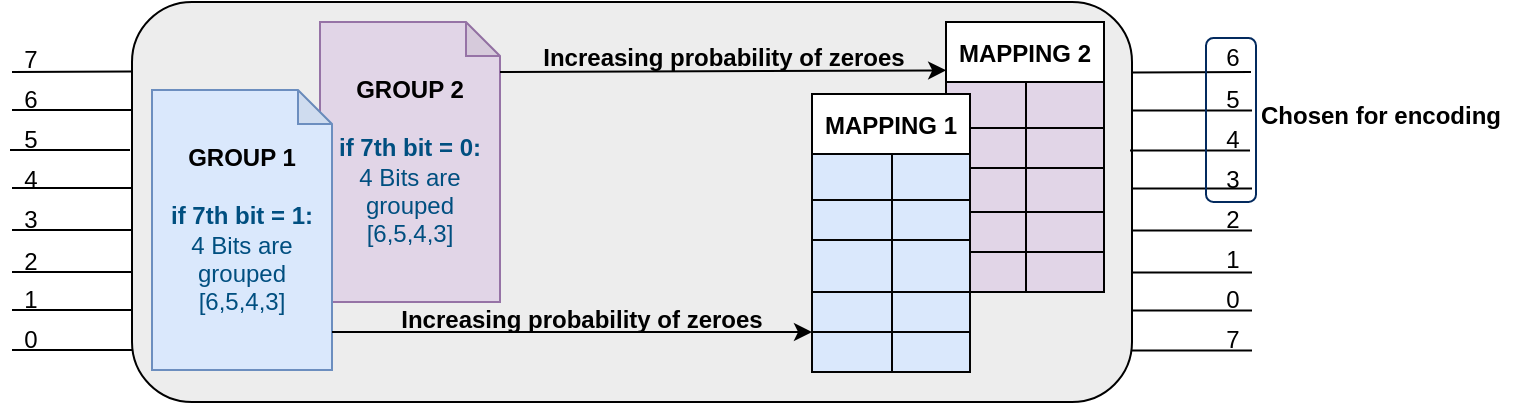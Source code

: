 <mxfile version="28.0.4">
  <diagram name="Page-1" id="nOCRgtnf3OO0YPdjOFGx">
    <mxGraphModel dx="1882" dy="678" grid="1" gridSize="10" guides="1" tooltips="1" connect="1" arrows="1" fold="1" page="1" pageScale="1" pageWidth="850" pageHeight="1100" math="0" shadow="0">
      <root>
        <mxCell id="0" />
        <mxCell id="1" parent="0" />
        <mxCell id="Uh95agxEUosQ2VYnLe-K-66" value="" style="rounded=1;whiteSpace=wrap;html=1;fillColor=light-dark(#ededed, #ededed);" vertex="1" parent="1">
          <mxGeometry x="120" y="255" width="500" height="200" as="geometry" />
        </mxCell>
        <mxCell id="Uh95agxEUosQ2VYnLe-K-46" value="MAPPING 2" style="shape=table;startSize=30;container=1;collapsible=0;childLayout=tableLayout;strokeColor=default;fontSize=12;fontStyle=1" vertex="1" parent="1">
          <mxGeometry x="527" y="265" width="79" height="135.0" as="geometry" />
        </mxCell>
        <mxCell id="Uh95agxEUosQ2VYnLe-K-47" value="" style="shape=tableRow;horizontal=0;startSize=0;swimlaneHead=0;swimlaneBody=0;strokeColor=light-dark(#000000, #9577a3);top=1;left=1;bottom=1;right=1;collapsible=0;dropTarget=0;fillColor=none;points=[[0,0.5],[1,0.5]];portConstraint=eastwest;fontSize=16;" vertex="1" parent="Uh95agxEUosQ2VYnLe-K-46">
          <mxGeometry y="30" width="79" height="23" as="geometry" />
        </mxCell>
        <mxCell id="Uh95agxEUosQ2VYnLe-K-48" value="" style="shape=partialRectangle;html=1;whiteSpace=wrap;connectable=0;strokeColor=light-dark(#000000, #9577a3);overflow=hidden;fillColor=#e1d5e7;top=1;left=1;bottom=1;right=1;pointerEvents=1;fontSize=16;" vertex="1" parent="Uh95agxEUosQ2VYnLe-K-47">
          <mxGeometry width="40" height="23" as="geometry">
            <mxRectangle width="40" height="23" as="alternateBounds" />
          </mxGeometry>
        </mxCell>
        <mxCell id="Uh95agxEUosQ2VYnLe-K-49" value="" style="shape=partialRectangle;html=1;whiteSpace=wrap;connectable=0;strokeColor=light-dark(#000000, #9577a3);overflow=hidden;fillColor=#e1d5e7;top=1;left=1;bottom=1;right=1;pointerEvents=1;fontSize=16;" vertex="1" parent="Uh95agxEUosQ2VYnLe-K-47">
          <mxGeometry x="40" width="39" height="23" as="geometry">
            <mxRectangle width="39" height="23" as="alternateBounds" />
          </mxGeometry>
        </mxCell>
        <mxCell id="Uh95agxEUosQ2VYnLe-K-50" value="" style="shape=tableRow;horizontal=0;startSize=0;swimlaneHead=0;swimlaneBody=0;strokeColor=light-dark(#000000, #9577a3);top=1;left=1;bottom=1;right=1;collapsible=0;dropTarget=0;fillColor=none;points=[[0,0.5],[1,0.5]];portConstraint=eastwest;fontSize=16;" vertex="1" parent="Uh95agxEUosQ2VYnLe-K-46">
          <mxGeometry y="53" width="79" height="20" as="geometry" />
        </mxCell>
        <mxCell id="Uh95agxEUosQ2VYnLe-K-51" value="" style="shape=partialRectangle;html=1;whiteSpace=wrap;connectable=0;strokeColor=light-dark(#000000, #9577a3);overflow=hidden;fillColor=#e1d5e7;top=1;left=1;bottom=1;right=1;pointerEvents=1;fontSize=16;" vertex="1" parent="Uh95agxEUosQ2VYnLe-K-50">
          <mxGeometry width="40" height="20" as="geometry">
            <mxRectangle width="40" height="20" as="alternateBounds" />
          </mxGeometry>
        </mxCell>
        <mxCell id="Uh95agxEUosQ2VYnLe-K-52" value="" style="shape=partialRectangle;html=1;whiteSpace=wrap;connectable=0;strokeColor=light-dark(#000000, #9577a3);overflow=hidden;fillColor=#e1d5e7;top=1;left=1;bottom=1;right=1;pointerEvents=1;fontSize=16;" vertex="1" parent="Uh95agxEUosQ2VYnLe-K-50">
          <mxGeometry x="40" width="39" height="20" as="geometry">
            <mxRectangle width="39" height="20" as="alternateBounds" />
          </mxGeometry>
        </mxCell>
        <mxCell id="Uh95agxEUosQ2VYnLe-K-53" value="" style="shape=tableRow;horizontal=0;startSize=0;swimlaneHead=0;swimlaneBody=0;strokeColor=light-dark(#000000, #9577a3);top=1;left=1;bottom=1;right=1;collapsible=0;dropTarget=0;fillColor=none;points=[[0,0.5],[1,0.5]];portConstraint=eastwest;fontSize=16;" vertex="1" parent="Uh95agxEUosQ2VYnLe-K-46">
          <mxGeometry y="73" width="79" height="22" as="geometry" />
        </mxCell>
        <mxCell id="Uh95agxEUosQ2VYnLe-K-54" value="" style="shape=partialRectangle;html=1;whiteSpace=wrap;connectable=0;strokeColor=light-dark(#000000, #9577a3);overflow=hidden;fillColor=#e1d5e7;top=1;left=1;bottom=1;right=1;pointerEvents=1;fontSize=16;" vertex="1" parent="Uh95agxEUosQ2VYnLe-K-53">
          <mxGeometry width="40" height="22" as="geometry">
            <mxRectangle width="40" height="22" as="alternateBounds" />
          </mxGeometry>
        </mxCell>
        <mxCell id="Uh95agxEUosQ2VYnLe-K-55" value="" style="shape=partialRectangle;html=1;whiteSpace=wrap;connectable=0;strokeColor=light-dark(#000000, #9577a3);overflow=hidden;fillColor=#e1d5e7;top=1;left=1;bottom=1;right=1;pointerEvents=1;fontSize=16;" vertex="1" parent="Uh95agxEUosQ2VYnLe-K-53">
          <mxGeometry x="40" width="39" height="22" as="geometry">
            <mxRectangle width="39" height="22" as="alternateBounds" />
          </mxGeometry>
        </mxCell>
        <mxCell id="Uh95agxEUosQ2VYnLe-K-56" style="shape=tableRow;horizontal=0;startSize=0;swimlaneHead=0;swimlaneBody=0;strokeColor=light-dark(#000000, #9577a3);top=1;left=1;bottom=1;right=1;collapsible=0;dropTarget=0;fillColor=none;points=[[0,0.5],[1,0.5]];portConstraint=eastwest;fontSize=16;" vertex="1" parent="Uh95agxEUosQ2VYnLe-K-46">
          <mxGeometry y="95" width="79" height="20" as="geometry" />
        </mxCell>
        <mxCell id="Uh95agxEUosQ2VYnLe-K-57" style="shape=partialRectangle;html=1;whiteSpace=wrap;connectable=0;strokeColor=light-dark(#000000, #9577a3);overflow=hidden;fillColor=#e1d5e7;top=1;left=1;bottom=1;right=1;pointerEvents=1;fontSize=16;" vertex="1" parent="Uh95agxEUosQ2VYnLe-K-56">
          <mxGeometry width="40" height="20" as="geometry">
            <mxRectangle width="40" height="20" as="alternateBounds" />
          </mxGeometry>
        </mxCell>
        <mxCell id="Uh95agxEUosQ2VYnLe-K-58" style="shape=partialRectangle;html=1;whiteSpace=wrap;connectable=0;strokeColor=light-dark(#000000, #9577a3);overflow=hidden;fillColor=#e1d5e7;top=1;left=1;bottom=1;right=1;pointerEvents=1;fontSize=16;" vertex="1" parent="Uh95agxEUosQ2VYnLe-K-56">
          <mxGeometry x="40" width="39" height="20" as="geometry">
            <mxRectangle width="39" height="20" as="alternateBounds" />
          </mxGeometry>
        </mxCell>
        <mxCell id="Uh95agxEUosQ2VYnLe-K-59" style="shape=tableRow;horizontal=0;startSize=0;swimlaneHead=0;swimlaneBody=0;strokeColor=light-dark(#000000, #9577a3);top=1;left=1;bottom=1;right=1;collapsible=0;dropTarget=0;fillColor=none;points=[[0,0.5],[1,0.5]];portConstraint=eastwest;fontSize=16;" vertex="1" parent="Uh95agxEUosQ2VYnLe-K-46">
          <mxGeometry y="115" width="79" height="20" as="geometry" />
        </mxCell>
        <mxCell id="Uh95agxEUosQ2VYnLe-K-60" style="shape=partialRectangle;html=1;whiteSpace=wrap;connectable=0;strokeColor=light-dark(#000000, #9577a3);overflow=hidden;fillColor=#e1d5e7;top=1;left=1;bottom=1;right=1;pointerEvents=1;fontSize=16;" vertex="1" parent="Uh95agxEUosQ2VYnLe-K-59">
          <mxGeometry width="40" height="20" as="geometry">
            <mxRectangle width="40" height="20" as="alternateBounds" />
          </mxGeometry>
        </mxCell>
        <mxCell id="Uh95agxEUosQ2VYnLe-K-61" style="shape=partialRectangle;html=1;whiteSpace=wrap;connectable=0;strokeColor=light-dark(#000000, #9577a3);overflow=hidden;fillColor=#e1d5e7;top=1;left=1;bottom=1;right=1;pointerEvents=1;fontSize=16;" vertex="1" parent="Uh95agxEUosQ2VYnLe-K-59">
          <mxGeometry x="40" width="39" height="20" as="geometry">
            <mxRectangle width="39" height="20" as="alternateBounds" />
          </mxGeometry>
        </mxCell>
        <mxCell id="Uh95agxEUosQ2VYnLe-K-1" value="&lt;b&gt;GROUP 2&lt;/b&gt;&lt;div&gt;&lt;b&gt;&lt;br&gt;&lt;/b&gt;&lt;div&gt;&lt;font style=&quot;color: light-dark(rgb(0, 79, 128), rgb(237, 237, 237));&quot;&gt;&lt;b&gt;if 7th bit = 0:&lt;/b&gt;&lt;/font&gt;&lt;/div&gt;&lt;div&gt;&lt;font style=&quot;color: light-dark(rgb(0, 79, 128), rgb(237, 237, 237));&quot;&gt;4 Bits are grouped [6,5,4,3]&lt;/font&gt;&lt;/div&gt;&lt;/div&gt;" style="shape=note;whiteSpace=wrap;html=1;backgroundOutline=1;darkOpacity=0.05;size=17;fillColor=#e1d5e7;strokeColor=#9673a6;" vertex="1" parent="1">
          <mxGeometry x="214" y="265" width="90" height="140" as="geometry" />
        </mxCell>
        <mxCell id="_oQXvfnrhqQgpWS-RbkP-1" value="&lt;b&gt;GROUP 1&lt;/b&gt;&lt;div&gt;&lt;b&gt;&lt;br&gt;&lt;/b&gt;&lt;div&gt;&lt;font style=&quot;color: light-dark(rgb(0, 79, 128), rgb(237, 237, 237));&quot;&gt;&lt;b&gt;if 7th bit = 1:&lt;/b&gt;&lt;/font&gt;&lt;/div&gt;&lt;div&gt;&lt;font style=&quot;color: light-dark(rgb(0, 79, 128), rgb(237, 237, 237));&quot;&gt;4 Bits are grouped [6,5,4,3]&lt;/font&gt;&lt;/div&gt;&lt;/div&gt;" style="shape=note;whiteSpace=wrap;html=1;backgroundOutline=1;darkOpacity=0.05;size=17;fillColor=#dae8fc;strokeColor=#6c8ebf;" parent="1" vertex="1">
          <mxGeometry x="130" y="299" width="90" height="140" as="geometry" />
        </mxCell>
        <mxCell id="Uh95agxEUosQ2VYnLe-K-2" value="" style="endArrow=classic;html=1;rounded=0;entryX=0.001;entryY=0.179;entryDx=0;entryDy=0;entryPerimeter=0;" edge="1" parent="1" target="Uh95agxEUosQ2VYnLe-K-46">
          <mxGeometry width="50" height="50" relative="1" as="geometry">
            <mxPoint x="304" y="290" as="sourcePoint" />
            <mxPoint x="504" y="290" as="targetPoint" />
          </mxGeometry>
        </mxCell>
        <mxCell id="Uh95agxEUosQ2VYnLe-K-3" value="" style="endArrow=classic;html=1;rounded=0;" edge="1" parent="1">
          <mxGeometry width="50" height="50" relative="1" as="geometry">
            <mxPoint x="220" y="420" as="sourcePoint" />
            <mxPoint x="460" y="420" as="targetPoint" />
          </mxGeometry>
        </mxCell>
        <mxCell id="Uh95agxEUosQ2VYnLe-K-27" value="MAPPING 1" style="shape=table;startSize=30;container=1;collapsible=0;childLayout=tableLayout;strokeColor=default;fontSize=12;fontStyle=1;labelBorderColor=none;swimlaneLine=1;fixedRows=1;resizeLast=1;resizeLastRow=1;" vertex="1" parent="1">
          <mxGeometry x="460" y="301" width="79" height="139" as="geometry" />
        </mxCell>
        <mxCell id="Uh95agxEUosQ2VYnLe-K-28" value="" style="shape=tableRow;horizontal=0;startSize=0;swimlaneHead=0;swimlaneBody=0;strokeColor=inherit;top=0;left=0;bottom=0;right=0;collapsible=0;dropTarget=0;fillColor=none;points=[[0,0.5],[1,0.5]];portConstraint=eastwest;fontSize=16;" vertex="1" parent="Uh95agxEUosQ2VYnLe-K-27">
          <mxGeometry y="30" width="79" height="23" as="geometry" />
        </mxCell>
        <mxCell id="Uh95agxEUosQ2VYnLe-K-29" value="" style="shape=partialRectangle;html=1;whiteSpace=wrap;connectable=0;strokeColor=light-dark(#030303, #5c79a3);overflow=hidden;fillColor=#dae8fc;top=1;left=1;bottom=1;right=1;pointerEvents=1;fontSize=16;backgroundOutline=1;" vertex="1" parent="Uh95agxEUosQ2VYnLe-K-28">
          <mxGeometry width="40" height="23" as="geometry">
            <mxRectangle width="40" height="23" as="alternateBounds" />
          </mxGeometry>
        </mxCell>
        <mxCell id="Uh95agxEUosQ2VYnLe-K-30" value="" style="shape=partialRectangle;html=1;whiteSpace=wrap;connectable=0;strokeColor=light-dark(#030303, #5c79a3);overflow=hidden;fillColor=#dae8fc;top=1;left=1;bottom=1;right=1;pointerEvents=1;fontSize=16;backgroundOutline=1;" vertex="1" parent="Uh95agxEUosQ2VYnLe-K-28">
          <mxGeometry x="40" width="39" height="23" as="geometry">
            <mxRectangle width="39" height="23" as="alternateBounds" />
          </mxGeometry>
        </mxCell>
        <mxCell id="Uh95agxEUosQ2VYnLe-K-32" value="" style="shape=tableRow;horizontal=0;startSize=0;swimlaneHead=0;swimlaneBody=0;strokeColor=inherit;top=0;left=0;bottom=0;right=0;collapsible=0;dropTarget=0;fillColor=none;points=[[0,0.5],[1,0.5]];portConstraint=eastwest;fontSize=16;" vertex="1" parent="Uh95agxEUosQ2VYnLe-K-27">
          <mxGeometry y="53" width="79" height="20" as="geometry" />
        </mxCell>
        <mxCell id="Uh95agxEUosQ2VYnLe-K-33" value="" style="shape=partialRectangle;html=1;whiteSpace=wrap;connectable=0;strokeColor=light-dark(#030303, #5c79a3);overflow=hidden;fillColor=#dae8fc;top=1;left=1;bottom=1;right=1;pointerEvents=1;fontSize=16;backgroundOutline=1;" vertex="1" parent="Uh95agxEUosQ2VYnLe-K-32">
          <mxGeometry width="40" height="20" as="geometry">
            <mxRectangle width="40" height="20" as="alternateBounds" />
          </mxGeometry>
        </mxCell>
        <mxCell id="Uh95agxEUosQ2VYnLe-K-34" value="" style="shape=partialRectangle;html=1;whiteSpace=wrap;connectable=0;strokeColor=light-dark(#030303, #5c79a3);overflow=hidden;fillColor=#dae8fc;top=1;left=1;bottom=1;right=1;pointerEvents=1;fontSize=16;backgroundOutline=1;" vertex="1" parent="Uh95agxEUosQ2VYnLe-K-32">
          <mxGeometry x="40" width="39" height="20" as="geometry">
            <mxRectangle width="39" height="20" as="alternateBounds" />
          </mxGeometry>
        </mxCell>
        <mxCell id="Uh95agxEUosQ2VYnLe-K-36" value="" style="shape=tableRow;horizontal=0;startSize=0;swimlaneHead=0;swimlaneBody=0;strokeColor=inherit;top=0;left=0;bottom=0;right=0;collapsible=0;dropTarget=0;fillColor=none;points=[[0,0.5],[1,0.5]];portConstraint=eastwest;fontSize=16;" vertex="1" parent="Uh95agxEUosQ2VYnLe-K-27">
          <mxGeometry y="73" width="79" height="26" as="geometry" />
        </mxCell>
        <mxCell id="Uh95agxEUosQ2VYnLe-K-37" value="" style="shape=partialRectangle;html=1;whiteSpace=wrap;connectable=0;strokeColor=light-dark(#030303, #5c79a3);overflow=hidden;fillColor=#dae8fc;top=1;left=1;bottom=1;right=1;pointerEvents=1;fontSize=16;backgroundOutline=1;" vertex="1" parent="Uh95agxEUosQ2VYnLe-K-36">
          <mxGeometry width="40" height="26" as="geometry">
            <mxRectangle width="40" height="26" as="alternateBounds" />
          </mxGeometry>
        </mxCell>
        <mxCell id="Uh95agxEUosQ2VYnLe-K-38" value="" style="shape=partialRectangle;html=1;whiteSpace=wrap;connectable=0;strokeColor=light-dark(#030303, #5c79a3);overflow=hidden;fillColor=#dae8fc;top=1;left=1;bottom=1;right=1;pointerEvents=1;fontSize=16;backgroundOutline=1;" vertex="1" parent="Uh95agxEUosQ2VYnLe-K-36">
          <mxGeometry x="40" width="39" height="26" as="geometry">
            <mxRectangle width="39" height="26" as="alternateBounds" />
          </mxGeometry>
        </mxCell>
        <mxCell id="Uh95agxEUosQ2VYnLe-K-40" style="shape=tableRow;horizontal=0;startSize=0;swimlaneHead=0;swimlaneBody=0;strokeColor=inherit;top=0;left=0;bottom=0;right=0;collapsible=0;dropTarget=0;fillColor=none;points=[[0,0.5],[1,0.5]];portConstraint=eastwest;fontSize=16;" vertex="1" parent="Uh95agxEUosQ2VYnLe-K-27">
          <mxGeometry y="99" width="79" height="20" as="geometry" />
        </mxCell>
        <mxCell id="Uh95agxEUosQ2VYnLe-K-41" style="shape=partialRectangle;html=1;whiteSpace=wrap;connectable=0;strokeColor=light-dark(#030303, #5c79a3);overflow=hidden;fillColor=#dae8fc;top=1;left=1;bottom=1;right=1;pointerEvents=1;fontSize=16;backgroundOutline=1;" vertex="1" parent="Uh95agxEUosQ2VYnLe-K-40">
          <mxGeometry width="40" height="20" as="geometry">
            <mxRectangle width="40" height="20" as="alternateBounds" />
          </mxGeometry>
        </mxCell>
        <mxCell id="Uh95agxEUosQ2VYnLe-K-42" style="shape=partialRectangle;html=1;whiteSpace=wrap;connectable=0;strokeColor=light-dark(#030303, #5c79a3);overflow=hidden;fillColor=#dae8fc;top=1;left=1;bottom=1;right=1;pointerEvents=1;fontSize=16;backgroundOutline=1;" vertex="1" parent="Uh95agxEUosQ2VYnLe-K-40">
          <mxGeometry x="40" width="39" height="20" as="geometry">
            <mxRectangle width="39" height="20" as="alternateBounds" />
          </mxGeometry>
        </mxCell>
        <mxCell id="Uh95agxEUosQ2VYnLe-K-43" style="shape=tableRow;horizontal=0;startSize=0;swimlaneHead=0;swimlaneBody=0;strokeColor=inherit;top=0;left=0;bottom=0;right=0;collapsible=0;dropTarget=0;fillColor=none;points=[[0,0.5],[1,0.5]];portConstraint=eastwest;fontSize=16;strokeWidth=1;" vertex="1" parent="Uh95agxEUosQ2VYnLe-K-27">
          <mxGeometry y="119" width="79" height="20" as="geometry" />
        </mxCell>
        <mxCell id="Uh95agxEUosQ2VYnLe-K-44" style="shape=partialRectangle;html=1;whiteSpace=wrap;connectable=0;strokeColor=light-dark(#030303, #5c79a3);overflow=hidden;fillColor=#dae8fc;top=1;left=1;bottom=1;right=1;pointerEvents=1;fontSize=16;backgroundOutline=1;" vertex="1" parent="Uh95agxEUosQ2VYnLe-K-43">
          <mxGeometry width="40" height="20" as="geometry">
            <mxRectangle width="40" height="20" as="alternateBounds" />
          </mxGeometry>
        </mxCell>
        <mxCell id="Uh95agxEUosQ2VYnLe-K-45" style="shape=partialRectangle;html=1;whiteSpace=wrap;connectable=0;strokeColor=light-dark(#030303, #5c79a3);overflow=hidden;fillColor=#dae8fc;top=1;left=1;bottom=1;right=1;pointerEvents=1;fontSize=16;backgroundOutline=1;" vertex="1" parent="Uh95agxEUosQ2VYnLe-K-43">
          <mxGeometry x="40" width="39" height="20" as="geometry">
            <mxRectangle width="39" height="20" as="alternateBounds" />
          </mxGeometry>
        </mxCell>
        <mxCell id="Uh95agxEUosQ2VYnLe-K-62" value="&lt;b&gt;Increasing probability of zeroes&lt;/b&gt;" style="text;html=1;align=center;verticalAlign=middle;whiteSpace=wrap;rounded=0;" vertex="1" parent="1">
          <mxGeometry x="250" y="399" width="190" height="30" as="geometry" />
        </mxCell>
        <mxCell id="Uh95agxEUosQ2VYnLe-K-64" value="&lt;b&gt;Increasing probability of zeroes&lt;/b&gt;" style="text;html=1;align=center;verticalAlign=middle;whiteSpace=wrap;rounded=0;" vertex="1" parent="1">
          <mxGeometry x="321" y="268" width="190" height="30" as="geometry" />
        </mxCell>
        <mxCell id="Uh95agxEUosQ2VYnLe-K-67" value="" style="endArrow=none;html=1;rounded=0;entryX=-0.001;entryY=0.124;entryDx=0;entryDy=0;entryPerimeter=0;" edge="1" parent="1">
          <mxGeometry width="50" height="50" relative="1" as="geometry">
            <mxPoint x="60" y="290" as="sourcePoint" />
            <mxPoint x="119.5" y="289.8" as="targetPoint" />
          </mxGeometry>
        </mxCell>
        <mxCell id="Uh95agxEUosQ2VYnLe-K-68" value="" style="endArrow=none;html=1;rounded=0;entryX=-0.001;entryY=0.124;entryDx=0;entryDy=0;entryPerimeter=0;" edge="1" parent="1">
          <mxGeometry width="50" height="50" relative="1" as="geometry">
            <mxPoint x="60" y="309" as="sourcePoint" />
            <mxPoint x="120" y="309" as="targetPoint" />
          </mxGeometry>
        </mxCell>
        <mxCell id="Uh95agxEUosQ2VYnLe-K-69" value="" style="endArrow=none;html=1;rounded=0;entryX=-0.001;entryY=0.124;entryDx=0;entryDy=0;entryPerimeter=0;" edge="1" parent="1">
          <mxGeometry width="50" height="50" relative="1" as="geometry">
            <mxPoint x="59" y="329" as="sourcePoint" />
            <mxPoint x="119" y="329" as="targetPoint" />
          </mxGeometry>
        </mxCell>
        <mxCell id="Uh95agxEUosQ2VYnLe-K-70" value="" style="endArrow=none;html=1;rounded=0;entryX=-0.001;entryY=0.124;entryDx=0;entryDy=0;entryPerimeter=0;" edge="1" parent="1">
          <mxGeometry width="50" height="50" relative="1" as="geometry">
            <mxPoint x="60" y="348" as="sourcePoint" />
            <mxPoint x="120" y="348" as="targetPoint" />
          </mxGeometry>
        </mxCell>
        <mxCell id="Uh95agxEUosQ2VYnLe-K-71" value="" style="endArrow=none;html=1;rounded=0;entryX=-0.001;entryY=0.124;entryDx=0;entryDy=0;entryPerimeter=0;" edge="1" parent="1">
          <mxGeometry width="50" height="50" relative="1" as="geometry">
            <mxPoint x="60" y="369" as="sourcePoint" />
            <mxPoint x="120" y="369" as="targetPoint" />
          </mxGeometry>
        </mxCell>
        <mxCell id="Uh95agxEUosQ2VYnLe-K-72" value="" style="endArrow=none;html=1;rounded=0;entryX=-0.001;entryY=0.124;entryDx=0;entryDy=0;entryPerimeter=0;" edge="1" parent="1">
          <mxGeometry width="50" height="50" relative="1" as="geometry">
            <mxPoint x="60" y="390" as="sourcePoint" />
            <mxPoint x="120" y="390" as="targetPoint" />
          </mxGeometry>
        </mxCell>
        <mxCell id="Uh95agxEUosQ2VYnLe-K-73" value="" style="endArrow=none;html=1;rounded=0;entryX=-0.001;entryY=0.124;entryDx=0;entryDy=0;entryPerimeter=0;" edge="1" parent="1">
          <mxGeometry width="50" height="50" relative="1" as="geometry">
            <mxPoint x="60" y="409" as="sourcePoint" />
            <mxPoint x="120" y="409" as="targetPoint" />
          </mxGeometry>
        </mxCell>
        <mxCell id="Uh95agxEUosQ2VYnLe-K-74" value="" style="endArrow=none;html=1;rounded=0;entryX=-0.001;entryY=0.124;entryDx=0;entryDy=0;entryPerimeter=0;" edge="1" parent="1">
          <mxGeometry width="50" height="50" relative="1" as="geometry">
            <mxPoint x="60" y="429" as="sourcePoint" />
            <mxPoint x="120" y="429" as="targetPoint" />
          </mxGeometry>
        </mxCell>
        <mxCell id="Uh95agxEUosQ2VYnLe-K-75" value="" style="endArrow=none;html=1;rounded=0;entryX=-0.001;entryY=0.124;entryDx=0;entryDy=0;entryPerimeter=0;" edge="1" parent="1">
          <mxGeometry width="50" height="50" relative="1" as="geometry">
            <mxPoint x="620" y="290.2" as="sourcePoint" />
            <mxPoint x="679.5" y="290" as="targetPoint" />
          </mxGeometry>
        </mxCell>
        <mxCell id="Uh95agxEUosQ2VYnLe-K-76" value="" style="endArrow=none;html=1;rounded=0;entryX=-0.001;entryY=0.124;entryDx=0;entryDy=0;entryPerimeter=0;" edge="1" parent="1">
          <mxGeometry width="50" height="50" relative="1" as="geometry">
            <mxPoint x="620" y="309.2" as="sourcePoint" />
            <mxPoint x="680" y="309.2" as="targetPoint" />
          </mxGeometry>
        </mxCell>
        <mxCell id="Uh95agxEUosQ2VYnLe-K-77" value="" style="endArrow=none;html=1;rounded=0;entryX=-0.001;entryY=0.124;entryDx=0;entryDy=0;entryPerimeter=0;" edge="1" parent="1">
          <mxGeometry width="50" height="50" relative="1" as="geometry">
            <mxPoint x="619" y="329.2" as="sourcePoint" />
            <mxPoint x="679" y="329.2" as="targetPoint" />
          </mxGeometry>
        </mxCell>
        <mxCell id="Uh95agxEUosQ2VYnLe-K-78" value="" style="endArrow=none;html=1;rounded=0;entryX=-0.001;entryY=0.124;entryDx=0;entryDy=0;entryPerimeter=0;" edge="1" parent="1">
          <mxGeometry width="50" height="50" relative="1" as="geometry">
            <mxPoint x="620" y="348.2" as="sourcePoint" />
            <mxPoint x="680" y="348.2" as="targetPoint" />
          </mxGeometry>
        </mxCell>
        <mxCell id="Uh95agxEUosQ2VYnLe-K-79" value="" style="endArrow=none;html=1;rounded=0;entryX=-0.001;entryY=0.124;entryDx=0;entryDy=0;entryPerimeter=0;" edge="1" parent="1">
          <mxGeometry width="50" height="50" relative="1" as="geometry">
            <mxPoint x="620" y="369.2" as="sourcePoint" />
            <mxPoint x="680" y="369.2" as="targetPoint" />
          </mxGeometry>
        </mxCell>
        <mxCell id="Uh95agxEUosQ2VYnLe-K-80" value="" style="endArrow=none;html=1;rounded=0;entryX=-0.001;entryY=0.124;entryDx=0;entryDy=0;entryPerimeter=0;" edge="1" parent="1">
          <mxGeometry width="50" height="50" relative="1" as="geometry">
            <mxPoint x="620" y="390.2" as="sourcePoint" />
            <mxPoint x="680" y="390.2" as="targetPoint" />
          </mxGeometry>
        </mxCell>
        <mxCell id="Uh95agxEUosQ2VYnLe-K-81" value="" style="endArrow=none;html=1;rounded=0;entryX=-0.001;entryY=0.124;entryDx=0;entryDy=0;entryPerimeter=0;" edge="1" parent="1">
          <mxGeometry width="50" height="50" relative="1" as="geometry">
            <mxPoint x="620" y="409.2" as="sourcePoint" />
            <mxPoint x="680" y="409.2" as="targetPoint" />
          </mxGeometry>
        </mxCell>
        <mxCell id="Uh95agxEUosQ2VYnLe-K-82" value="" style="endArrow=none;html=1;rounded=0;entryX=-0.001;entryY=0.124;entryDx=0;entryDy=0;entryPerimeter=0;" edge="1" parent="1">
          <mxGeometry width="50" height="50" relative="1" as="geometry">
            <mxPoint x="620" y="429.2" as="sourcePoint" />
            <mxPoint x="680" y="429.2" as="targetPoint" />
          </mxGeometry>
        </mxCell>
        <mxCell id="Uh95agxEUosQ2VYnLe-K-83" value="7" style="text;html=1;align=center;verticalAlign=middle;resizable=0;points=[];autosize=1;strokeColor=none;fillColor=none;" vertex="1" parent="1">
          <mxGeometry x="54" y="269" width="30" height="30" as="geometry" />
        </mxCell>
        <mxCell id="Uh95agxEUosQ2VYnLe-K-84" value="6" style="text;html=1;align=center;verticalAlign=middle;resizable=0;points=[];autosize=1;strokeColor=none;fillColor=none;" vertex="1" parent="1">
          <mxGeometry x="54" y="289" width="30" height="30" as="geometry" />
        </mxCell>
        <mxCell id="Uh95agxEUosQ2VYnLe-K-85" value="5" style="text;html=1;align=center;verticalAlign=middle;resizable=0;points=[];autosize=1;strokeColor=none;fillColor=none;" vertex="1" parent="1">
          <mxGeometry x="54" y="309" width="30" height="30" as="geometry" />
        </mxCell>
        <mxCell id="Uh95agxEUosQ2VYnLe-K-86" value="4" style="text;html=1;align=center;verticalAlign=middle;resizable=0;points=[];autosize=1;strokeColor=none;fillColor=none;" vertex="1" parent="1">
          <mxGeometry x="54" y="329" width="30" height="30" as="geometry" />
        </mxCell>
        <mxCell id="Uh95agxEUosQ2VYnLe-K-87" value="3" style="text;html=1;align=center;verticalAlign=middle;resizable=0;points=[];autosize=1;strokeColor=none;fillColor=none;" vertex="1" parent="1">
          <mxGeometry x="54" y="349" width="30" height="30" as="geometry" />
        </mxCell>
        <mxCell id="Uh95agxEUosQ2VYnLe-K-88" value="2" style="text;html=1;align=center;verticalAlign=middle;resizable=0;points=[];autosize=1;strokeColor=none;fillColor=none;" vertex="1" parent="1">
          <mxGeometry x="54" y="370" width="30" height="30" as="geometry" />
        </mxCell>
        <mxCell id="Uh95agxEUosQ2VYnLe-K-89" value="1" style="text;html=1;align=center;verticalAlign=middle;resizable=0;points=[];autosize=1;strokeColor=none;fillColor=none;" vertex="1" parent="1">
          <mxGeometry x="54" y="389" width="30" height="30" as="geometry" />
        </mxCell>
        <mxCell id="Uh95agxEUosQ2VYnLe-K-90" value="0" style="text;html=1;align=center;verticalAlign=middle;resizable=0;points=[];autosize=1;strokeColor=none;fillColor=none;" vertex="1" parent="1">
          <mxGeometry x="54" y="409" width="30" height="30" as="geometry" />
        </mxCell>
        <mxCell id="Uh95agxEUosQ2VYnLe-K-91" value="6" style="text;html=1;align=center;verticalAlign=middle;resizable=0;points=[];autosize=1;strokeColor=none;fillColor=none;" vertex="1" parent="1">
          <mxGeometry x="655" y="268" width="30" height="30" as="geometry" />
        </mxCell>
        <mxCell id="Uh95agxEUosQ2VYnLe-K-92" value="5" style="text;html=1;align=center;verticalAlign=middle;resizable=0;points=[];autosize=1;strokeColor=none;fillColor=none;" vertex="1" parent="1">
          <mxGeometry x="655" y="289" width="30" height="30" as="geometry" />
        </mxCell>
        <mxCell id="Uh95agxEUosQ2VYnLe-K-93" value="4" style="text;html=1;align=center;verticalAlign=middle;resizable=0;points=[];autosize=1;strokeColor=none;fillColor=none;" vertex="1" parent="1">
          <mxGeometry x="655" y="309" width="30" height="30" as="geometry" />
        </mxCell>
        <mxCell id="Uh95agxEUosQ2VYnLe-K-94" value="3" style="text;html=1;align=center;verticalAlign=middle;resizable=0;points=[];autosize=1;strokeColor=none;fillColor=none;" vertex="1" parent="1">
          <mxGeometry x="655" y="329" width="30" height="30" as="geometry" />
        </mxCell>
        <mxCell id="Uh95agxEUosQ2VYnLe-K-95" value="2" style="text;html=1;align=center;verticalAlign=middle;resizable=0;points=[];autosize=1;strokeColor=none;fillColor=none;" vertex="1" parent="1">
          <mxGeometry x="655" y="349" width="30" height="30" as="geometry" />
        </mxCell>
        <mxCell id="Uh95agxEUosQ2VYnLe-K-96" value="1" style="text;html=1;align=center;verticalAlign=middle;resizable=0;points=[];autosize=1;strokeColor=none;fillColor=none;" vertex="1" parent="1">
          <mxGeometry x="655" y="369" width="30" height="30" as="geometry" />
        </mxCell>
        <mxCell id="Uh95agxEUosQ2VYnLe-K-97" value="0" style="text;html=1;align=center;verticalAlign=middle;resizable=0;points=[];autosize=1;strokeColor=none;fillColor=none;" vertex="1" parent="1">
          <mxGeometry x="655" y="389" width="30" height="30" as="geometry" />
        </mxCell>
        <mxCell id="Uh95agxEUosQ2VYnLe-K-98" value="7" style="text;html=1;align=center;verticalAlign=middle;resizable=0;points=[];autosize=1;strokeColor=none;fillColor=none;" vertex="1" parent="1">
          <mxGeometry x="655" y="409" width="30" height="30" as="geometry" />
        </mxCell>
        <mxCell id="Uh95agxEUosQ2VYnLe-K-99" value="" style="rounded=1;whiteSpace=wrap;html=1;fillStyle=auto;fillColor=none;strokeColor=light-dark(#032a5e, #ededed);" vertex="1" parent="1">
          <mxGeometry x="657" y="273" width="25" height="82" as="geometry" />
        </mxCell>
        <mxCell id="Uh95agxEUosQ2VYnLe-K-100" value="&lt;b&gt;Chosen for encoding&lt;/b&gt;" style="text;html=1;align=center;verticalAlign=middle;resizable=0;points=[];autosize=1;strokeColor=none;fillColor=none;" vertex="1" parent="1">
          <mxGeometry x="674" y="297" width="140" height="30" as="geometry" />
        </mxCell>
      </root>
    </mxGraphModel>
  </diagram>
</mxfile>
